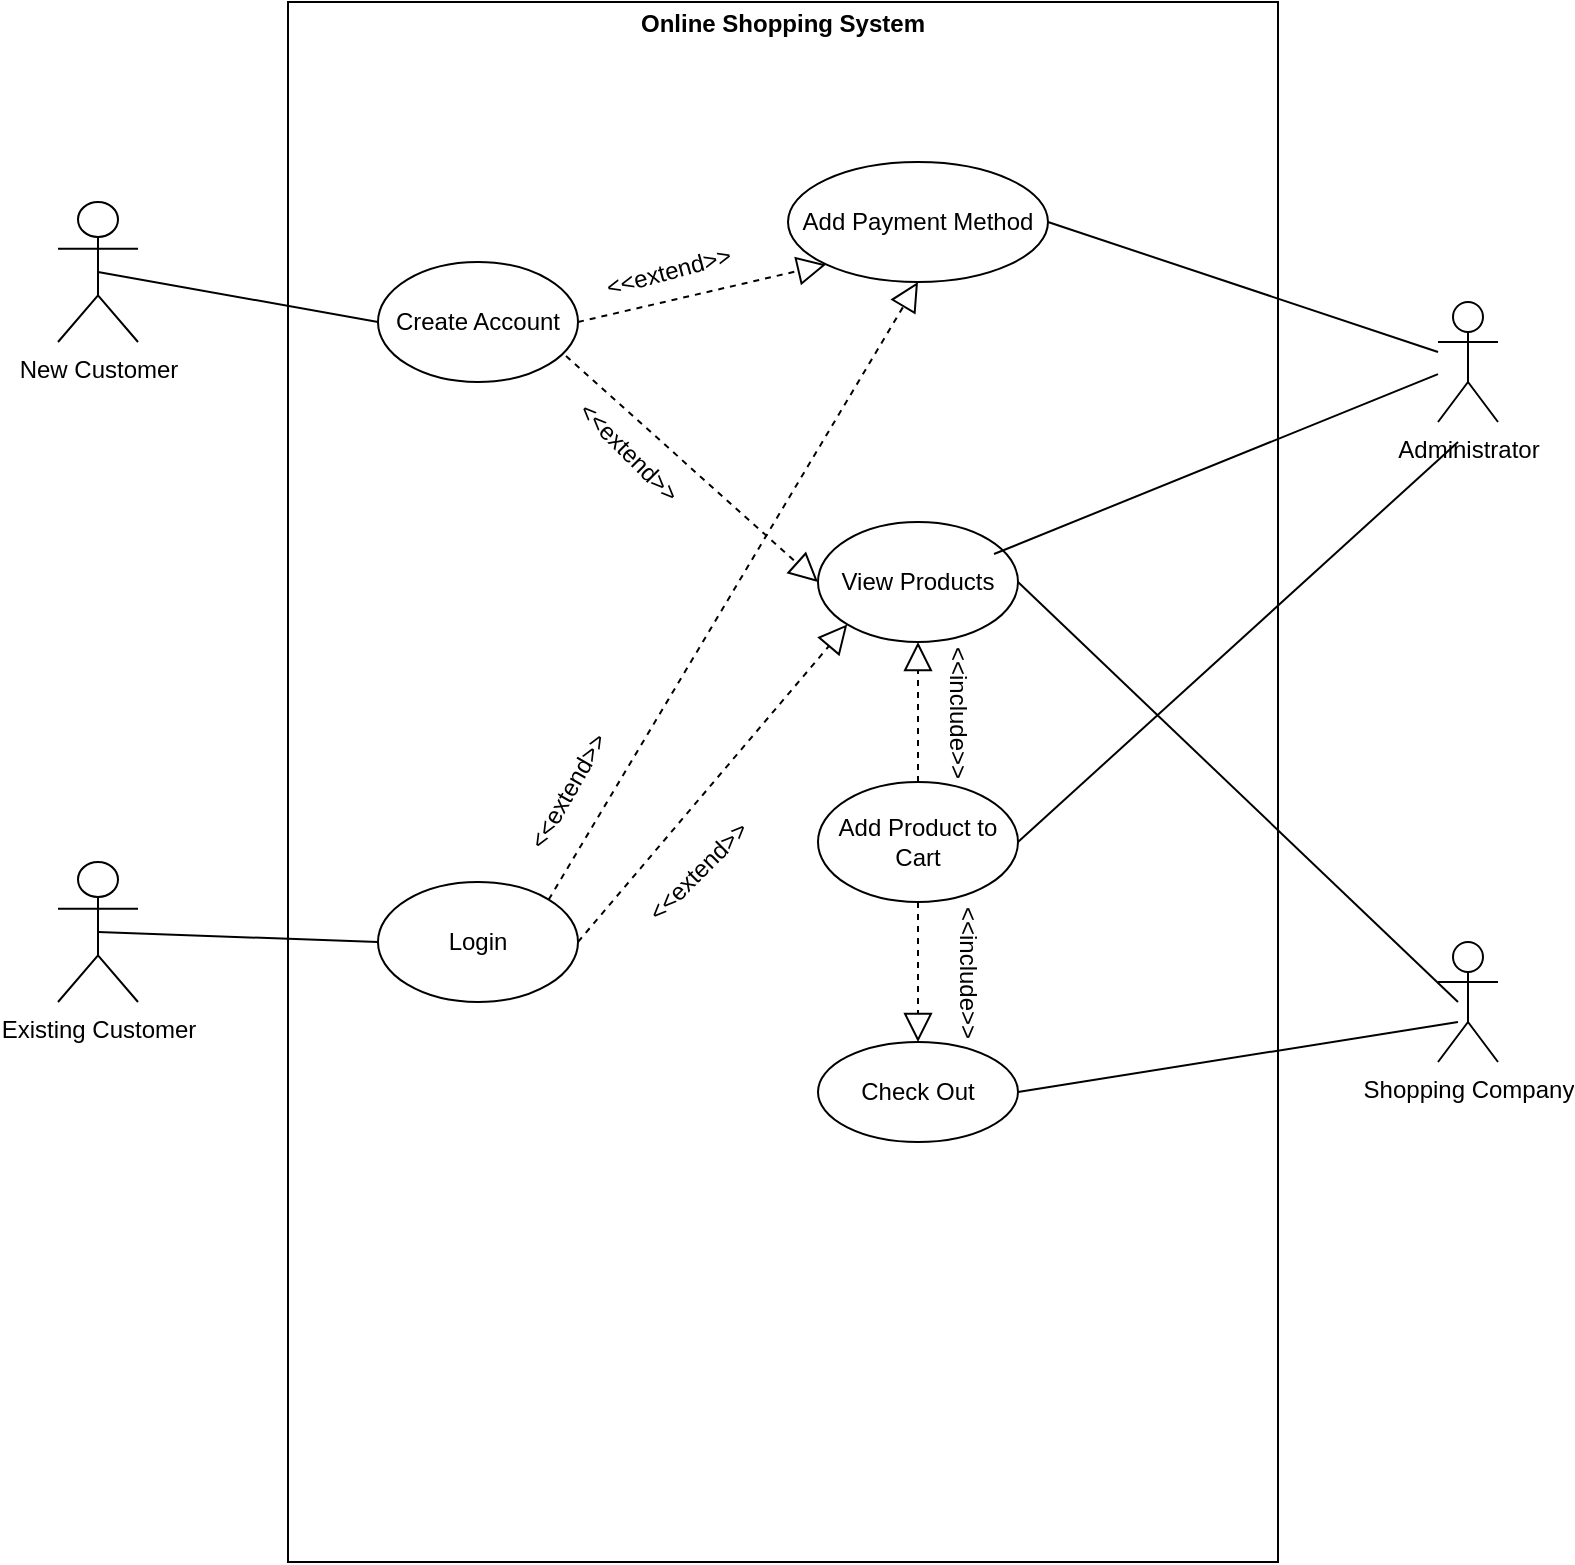 <mxfile version="24.7.17">
  <diagram name="Page-1" id="n3AiUO1fEM07_2rZfQIm">
    <mxGraphModel dx="1434" dy="844" grid="1" gridSize="10" guides="1" tooltips="1" connect="1" arrows="1" fold="1" page="1" pageScale="1" pageWidth="850" pageHeight="1100" math="0" shadow="0">
      <root>
        <mxCell id="0" />
        <mxCell id="1" parent="0" />
        <mxCell id="UTCil9XCIn1sRvDRZHX6-2" value="&lt;p style=&quot;margin:0px;margin-top:4px;text-align:center;&quot;&gt;&lt;b&gt;Online Shopping System&lt;/b&gt;&lt;/p&gt;&lt;p style=&quot;margin:0px;margin-top:4px;text-align:center;&quot;&gt;&lt;b&gt;&lt;br&gt;&lt;/b&gt;&lt;/p&gt;" style="verticalAlign=top;align=left;overflow=fill;html=1;whiteSpace=wrap;" vertex="1" parent="1">
          <mxGeometry x="175" y="150" width="495" height="780" as="geometry" />
        </mxCell>
        <mxCell id="UTCil9XCIn1sRvDRZHX6-3" value="Login" style="ellipse;whiteSpace=wrap;html=1;" vertex="1" parent="1">
          <mxGeometry x="220" y="590" width="100" height="60" as="geometry" />
        </mxCell>
        <mxCell id="UTCil9XCIn1sRvDRZHX6-4" value="Create Account" style="ellipse;whiteSpace=wrap;html=1;" vertex="1" parent="1">
          <mxGeometry x="220" y="280" width="100" height="60" as="geometry" />
        </mxCell>
        <mxCell id="UTCil9XCIn1sRvDRZHX6-5" value="View Products" style="ellipse;whiteSpace=wrap;html=1;" vertex="1" parent="1">
          <mxGeometry x="440" y="410" width="100" height="60" as="geometry" />
        </mxCell>
        <mxCell id="UTCil9XCIn1sRvDRZHX6-8" value="Check Out" style="ellipse;whiteSpace=wrap;html=1;" vertex="1" parent="1">
          <mxGeometry x="440" y="670" width="100" height="50" as="geometry" />
        </mxCell>
        <mxCell id="UTCil9XCIn1sRvDRZHX6-13" value="New Customer&lt;div&gt;&lt;br&gt;&lt;/div&gt;" style="shape=umlActor;verticalLabelPosition=bottom;verticalAlign=top;html=1;" vertex="1" parent="1">
          <mxGeometry x="60" y="250" width="40" height="70" as="geometry" />
        </mxCell>
        <mxCell id="UTCil9XCIn1sRvDRZHX6-14" value="Existing Customer" style="shape=umlActor;verticalLabelPosition=bottom;verticalAlign=top;html=1;" vertex="1" parent="1">
          <mxGeometry x="60" y="580" width="40" height="70" as="geometry" />
        </mxCell>
        <mxCell id="UTCil9XCIn1sRvDRZHX6-17" value="Administrator" style="shape=umlActor;verticalLabelPosition=bottom;verticalAlign=top;html=1;" vertex="1" parent="1">
          <mxGeometry x="750" y="300" width="30" height="60" as="geometry" />
        </mxCell>
        <mxCell id="UTCil9XCIn1sRvDRZHX6-18" value="Shopping Company" style="shape=umlActor;verticalLabelPosition=bottom;verticalAlign=top;html=1;" vertex="1" parent="1">
          <mxGeometry x="750" y="620" width="30" height="60" as="geometry" />
        </mxCell>
        <mxCell id="UTCil9XCIn1sRvDRZHX6-19" value="Add Product to Cart" style="ellipse;whiteSpace=wrap;html=1;" vertex="1" parent="1">
          <mxGeometry x="440" y="540" width="100" height="60" as="geometry" />
        </mxCell>
        <mxCell id="UTCil9XCIn1sRvDRZHX6-20" value="Add Payment Method" style="ellipse;whiteSpace=wrap;html=1;" vertex="1" parent="1">
          <mxGeometry x="425" y="230" width="130" height="60" as="geometry" />
        </mxCell>
        <mxCell id="UTCil9XCIn1sRvDRZHX6-21" value="" style="endArrow=block;dashed=1;endFill=0;endSize=12;html=1;rounded=0;entryX=0.5;entryY=1;entryDx=0;entryDy=0;" edge="1" parent="1" source="UTCil9XCIn1sRvDRZHX6-19" target="UTCil9XCIn1sRvDRZHX6-5">
          <mxGeometry width="160" relative="1" as="geometry">
            <mxPoint x="410" y="510" as="sourcePoint" />
            <mxPoint x="530" y="510" as="targetPoint" />
          </mxGeometry>
        </mxCell>
        <mxCell id="UTCil9XCIn1sRvDRZHX6-23" value="" style="endArrow=block;dashed=1;endFill=0;endSize=12;html=1;rounded=0;entryX=0.5;entryY=0;entryDx=0;entryDy=0;exitX=0.5;exitY=1;exitDx=0;exitDy=0;" edge="1" parent="1" source="UTCil9XCIn1sRvDRZHX6-19" target="UTCil9XCIn1sRvDRZHX6-8">
          <mxGeometry width="160" relative="1" as="geometry">
            <mxPoint x="340" y="640" as="sourcePoint" />
            <mxPoint x="500" y="640" as="targetPoint" />
          </mxGeometry>
        </mxCell>
        <mxCell id="UTCil9XCIn1sRvDRZHX6-24" value="" style="endArrow=block;dashed=1;endFill=0;endSize=12;html=1;rounded=0;entryX=0.5;entryY=1;entryDx=0;entryDy=0;exitX=1;exitY=0;exitDx=0;exitDy=0;" edge="1" parent="1" source="UTCil9XCIn1sRvDRZHX6-3" target="UTCil9XCIn1sRvDRZHX6-20">
          <mxGeometry width="160" relative="1" as="geometry">
            <mxPoint x="240" y="530" as="sourcePoint" />
            <mxPoint x="400" y="530" as="targetPoint" />
          </mxGeometry>
        </mxCell>
        <mxCell id="UTCil9XCIn1sRvDRZHX6-25" value="" style="endArrow=block;dashed=1;endFill=0;endSize=12;html=1;rounded=0;exitX=1;exitY=0.5;exitDx=0;exitDy=0;entryX=0;entryY=1;entryDx=0;entryDy=0;" edge="1" parent="1" source="UTCil9XCIn1sRvDRZHX6-4" target="UTCil9XCIn1sRvDRZHX6-20">
          <mxGeometry width="160" relative="1" as="geometry">
            <mxPoint x="342.5" y="360" as="sourcePoint" />
            <mxPoint x="502.5" y="360" as="targetPoint" />
          </mxGeometry>
        </mxCell>
        <mxCell id="UTCil9XCIn1sRvDRZHX6-26" value="" style="endArrow=block;dashed=1;endFill=0;endSize=12;html=1;rounded=0;exitX=1;exitY=0.5;exitDx=0;exitDy=0;entryX=0;entryY=1;entryDx=0;entryDy=0;" edge="1" parent="1" source="UTCil9XCIn1sRvDRZHX6-3" target="UTCil9XCIn1sRvDRZHX6-5">
          <mxGeometry width="160" relative="1" as="geometry">
            <mxPoint x="400" y="550" as="sourcePoint" />
            <mxPoint x="560" y="550" as="targetPoint" />
          </mxGeometry>
        </mxCell>
        <mxCell id="UTCil9XCIn1sRvDRZHX6-27" value="" style="endArrow=block;dashed=1;endFill=0;endSize=12;html=1;rounded=0;exitX=0.94;exitY=0.783;exitDx=0;exitDy=0;exitPerimeter=0;entryX=0;entryY=0.5;entryDx=0;entryDy=0;" edge="1" parent="1" source="UTCil9XCIn1sRvDRZHX6-4" target="UTCil9XCIn1sRvDRZHX6-5">
          <mxGeometry width="160" relative="1" as="geometry">
            <mxPoint x="400" y="550" as="sourcePoint" />
            <mxPoint x="560" y="550" as="targetPoint" />
          </mxGeometry>
        </mxCell>
        <mxCell id="UTCil9XCIn1sRvDRZHX6-28" value="&amp;lt;&amp;lt;include&amp;gt;&amp;gt;" style="text;html=1;align=center;verticalAlign=middle;resizable=0;points=[];autosize=1;strokeColor=none;fillColor=none;rotation=90;" vertex="1" parent="1">
          <mxGeometry x="470" y="620" width="90" height="30" as="geometry" />
        </mxCell>
        <mxCell id="UTCil9XCIn1sRvDRZHX6-29" value="&amp;lt;&amp;lt;include&amp;gt;&amp;gt;" style="text;html=1;align=center;verticalAlign=middle;resizable=0;points=[];autosize=1;strokeColor=none;fillColor=none;rotation=90;" vertex="1" parent="1">
          <mxGeometry x="465" y="490" width="90" height="30" as="geometry" />
        </mxCell>
        <mxCell id="UTCil9XCIn1sRvDRZHX6-30" value="&amp;lt;&amp;lt;extend&amp;gt;&amp;gt;" style="text;html=1;align=center;verticalAlign=middle;resizable=0;points=[];autosize=1;strokeColor=none;fillColor=none;rotation=-60;" vertex="1" parent="1">
          <mxGeometry x="270" y="530" width="90" height="30" as="geometry" />
        </mxCell>
        <mxCell id="UTCil9XCIn1sRvDRZHX6-32" value="&amp;lt;&amp;lt;extend&amp;gt;&amp;gt;" style="text;html=1;align=center;verticalAlign=middle;resizable=0;points=[];autosize=1;strokeColor=none;fillColor=none;rotation=-45;" vertex="1" parent="1">
          <mxGeometry x="335" y="570" width="90" height="30" as="geometry" />
        </mxCell>
        <mxCell id="UTCil9XCIn1sRvDRZHX6-33" value="&amp;lt;&amp;lt;extend&amp;gt;&amp;gt;" style="text;html=1;align=center;verticalAlign=middle;resizable=0;points=[];autosize=1;strokeColor=none;fillColor=none;rotation=45;" vertex="1" parent="1">
          <mxGeometry x="300" y="360" width="90" height="30" as="geometry" />
        </mxCell>
        <mxCell id="UTCil9XCIn1sRvDRZHX6-34" value="&amp;lt;&amp;lt;extend&amp;gt;&amp;gt;" style="text;html=1;align=center;verticalAlign=middle;resizable=0;points=[];autosize=1;strokeColor=none;fillColor=none;rotation=-15;" vertex="1" parent="1">
          <mxGeometry x="320" y="270" width="90" height="30" as="geometry" />
        </mxCell>
        <mxCell id="UTCil9XCIn1sRvDRZHX6-35" value="" style="endArrow=none;html=1;rounded=0;entryX=0;entryY=0.5;entryDx=0;entryDy=0;exitX=0.5;exitY=0.5;exitDx=0;exitDy=0;exitPerimeter=0;" edge="1" parent="1" source="UTCil9XCIn1sRvDRZHX6-14" target="UTCil9XCIn1sRvDRZHX6-3">
          <mxGeometry width="50" height="50" relative="1" as="geometry">
            <mxPoint x="100" y="630" as="sourcePoint" />
            <mxPoint x="150" y="580" as="targetPoint" />
          </mxGeometry>
        </mxCell>
        <mxCell id="UTCil9XCIn1sRvDRZHX6-37" value="" style="endArrow=none;html=1;rounded=0;entryX=0;entryY=0.5;entryDx=0;entryDy=0;exitX=0.5;exitY=0.5;exitDx=0;exitDy=0;exitPerimeter=0;" edge="1" parent="1" source="UTCil9XCIn1sRvDRZHX6-13" target="UTCil9XCIn1sRvDRZHX6-4">
          <mxGeometry width="50" height="50" relative="1" as="geometry">
            <mxPoint x="110" y="300" as="sourcePoint" />
            <mxPoint x="160" y="250" as="targetPoint" />
            <Array as="points" />
          </mxGeometry>
        </mxCell>
        <mxCell id="UTCil9XCIn1sRvDRZHX6-38" value="" style="endArrow=none;html=1;rounded=0;exitX=1;exitY=0.5;exitDx=0;exitDy=0;" edge="1" parent="1" source="UTCil9XCIn1sRvDRZHX6-20" target="UTCil9XCIn1sRvDRZHX6-17">
          <mxGeometry width="50" height="50" relative="1" as="geometry">
            <mxPoint x="680" y="430" as="sourcePoint" />
            <mxPoint x="730" y="380" as="targetPoint" />
          </mxGeometry>
        </mxCell>
        <mxCell id="UTCil9XCIn1sRvDRZHX6-39" value="" style="endArrow=none;html=1;rounded=0;exitX=0.88;exitY=0.267;exitDx=0;exitDy=0;exitPerimeter=0;" edge="1" parent="1" source="UTCil9XCIn1sRvDRZHX6-5" target="UTCil9XCIn1sRvDRZHX6-17">
          <mxGeometry width="50" height="50" relative="1" as="geometry">
            <mxPoint x="560" y="320" as="sourcePoint" />
            <mxPoint x="735" y="440" as="targetPoint" />
          </mxGeometry>
        </mxCell>
        <mxCell id="UTCil9XCIn1sRvDRZHX6-40" value="" style="endArrow=none;html=1;rounded=0;exitX=1;exitY=0.5;exitDx=0;exitDy=0;" edge="1" parent="1" source="UTCil9XCIn1sRvDRZHX6-8">
          <mxGeometry width="50" height="50" relative="1" as="geometry">
            <mxPoint x="690" y="710" as="sourcePoint" />
            <mxPoint x="760" y="660" as="targetPoint" />
          </mxGeometry>
        </mxCell>
        <mxCell id="UTCil9XCIn1sRvDRZHX6-41" value="" style="endArrow=none;html=1;rounded=0;exitX=1;exitY=0.5;exitDx=0;exitDy=0;" edge="1" parent="1" source="UTCil9XCIn1sRvDRZHX6-5">
          <mxGeometry width="50" height="50" relative="1" as="geometry">
            <mxPoint x="540" y="685" as="sourcePoint" />
            <mxPoint x="760" y="650" as="targetPoint" />
          </mxGeometry>
        </mxCell>
        <mxCell id="UTCil9XCIn1sRvDRZHX6-42" value="" style="endArrow=none;html=1;rounded=0;exitX=1;exitY=0.5;exitDx=0;exitDy=0;" edge="1" parent="1" source="UTCil9XCIn1sRvDRZHX6-19">
          <mxGeometry width="50" height="50" relative="1" as="geometry">
            <mxPoint x="710" y="420" as="sourcePoint" />
            <mxPoint x="760" y="370" as="targetPoint" />
            <Array as="points" />
          </mxGeometry>
        </mxCell>
      </root>
    </mxGraphModel>
  </diagram>
</mxfile>
